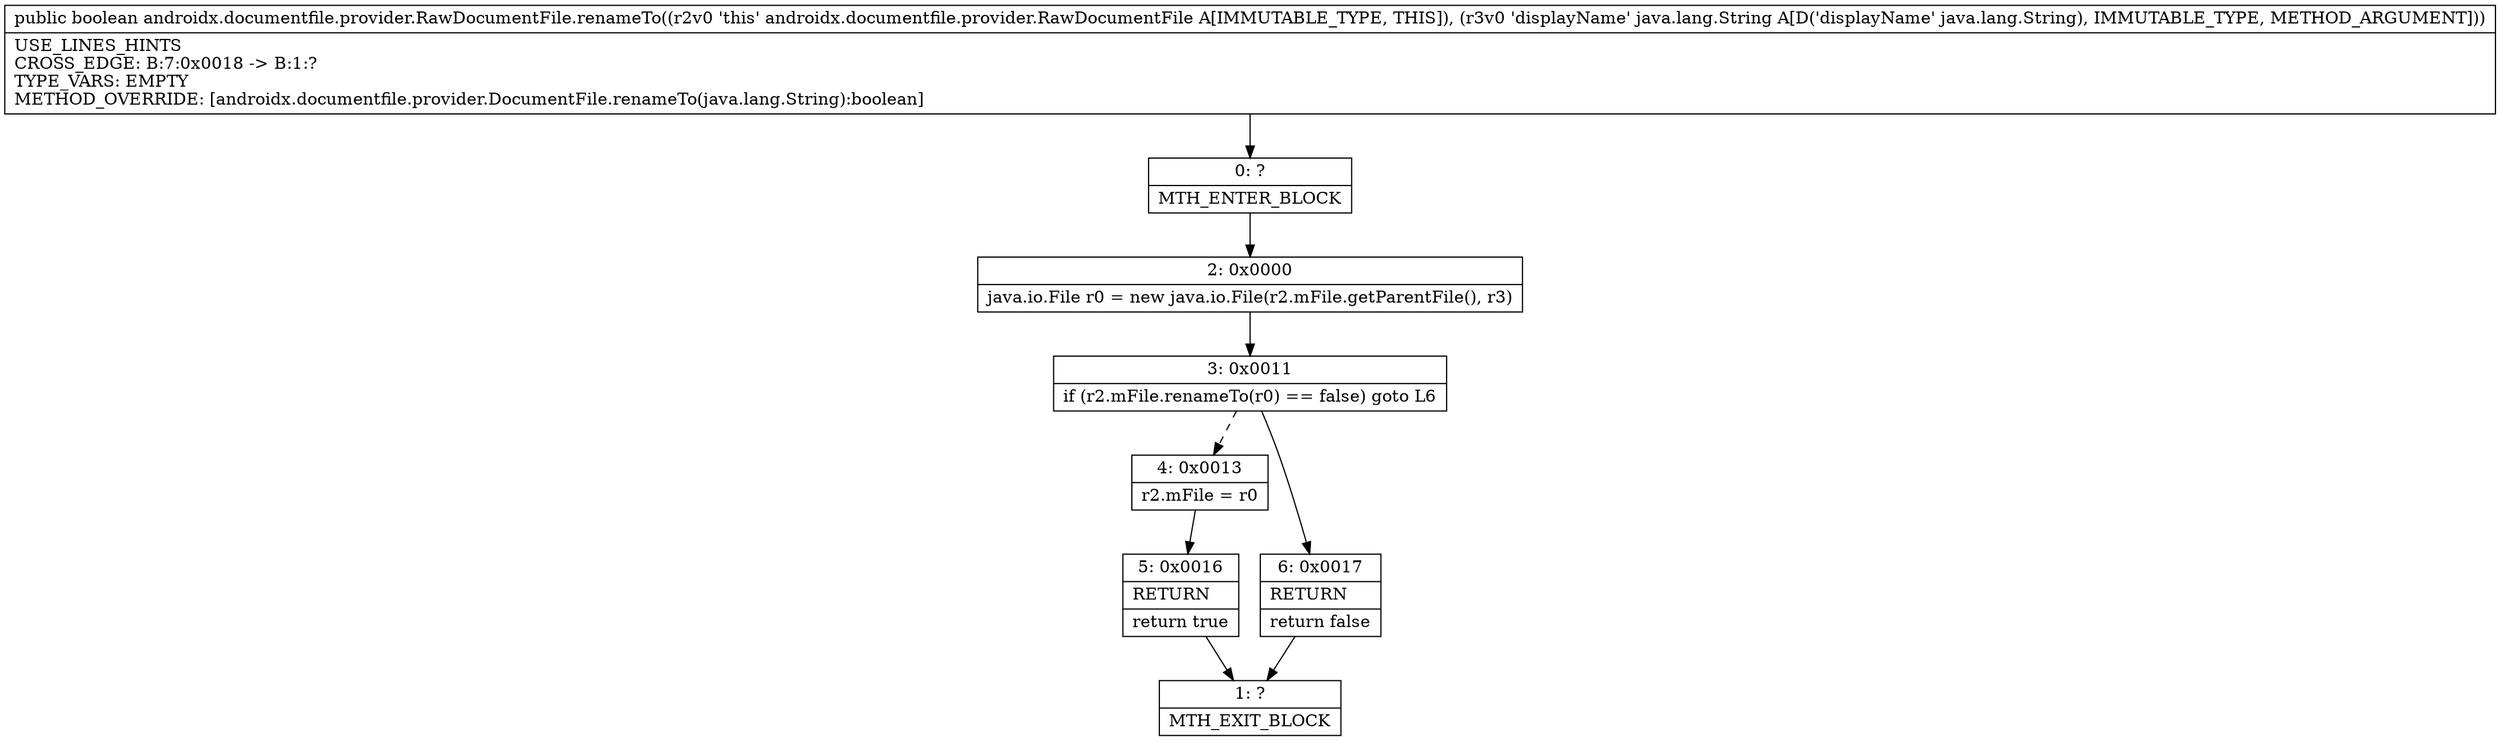 digraph "CFG forandroidx.documentfile.provider.RawDocumentFile.renameTo(Ljava\/lang\/String;)Z" {
Node_0 [shape=record,label="{0\:\ ?|MTH_ENTER_BLOCK\l}"];
Node_2 [shape=record,label="{2\:\ 0x0000|java.io.File r0 = new java.io.File(r2.mFile.getParentFile(), r3)\l}"];
Node_3 [shape=record,label="{3\:\ 0x0011|if (r2.mFile.renameTo(r0) == false) goto L6\l}"];
Node_4 [shape=record,label="{4\:\ 0x0013|r2.mFile = r0\l}"];
Node_5 [shape=record,label="{5\:\ 0x0016|RETURN\l|return true\l}"];
Node_1 [shape=record,label="{1\:\ ?|MTH_EXIT_BLOCK\l}"];
Node_6 [shape=record,label="{6\:\ 0x0017|RETURN\l|return false\l}"];
MethodNode[shape=record,label="{public boolean androidx.documentfile.provider.RawDocumentFile.renameTo((r2v0 'this' androidx.documentfile.provider.RawDocumentFile A[IMMUTABLE_TYPE, THIS]), (r3v0 'displayName' java.lang.String A[D('displayName' java.lang.String), IMMUTABLE_TYPE, METHOD_ARGUMENT]))  | USE_LINES_HINTS\lCROSS_EDGE: B:7:0x0018 \-\> B:1:?\lTYPE_VARS: EMPTY\lMETHOD_OVERRIDE: [androidx.documentfile.provider.DocumentFile.renameTo(java.lang.String):boolean]\l}"];
MethodNode -> Node_0;Node_0 -> Node_2;
Node_2 -> Node_3;
Node_3 -> Node_4[style=dashed];
Node_3 -> Node_6;
Node_4 -> Node_5;
Node_5 -> Node_1;
Node_6 -> Node_1;
}

